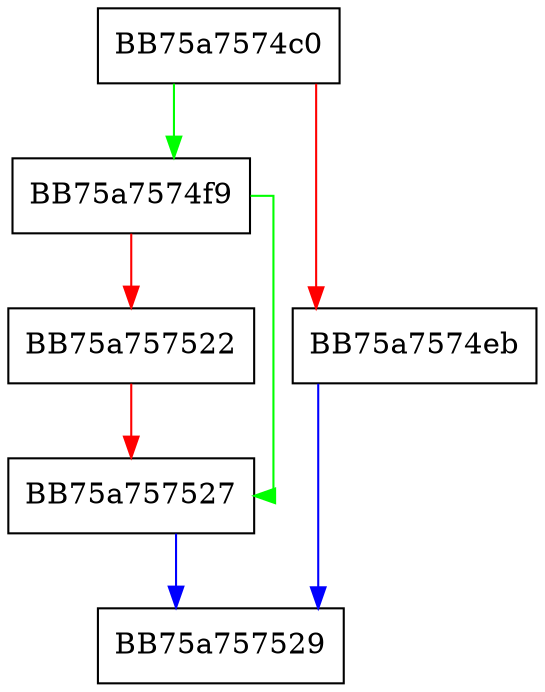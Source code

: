 digraph SupportsInvolvedDocument {
  node [shape="box"];
  graph [splines=ortho];
  BB75a7574c0 -> BB75a7574f9 [color="green"];
  BB75a7574c0 -> BB75a7574eb [color="red"];
  BB75a7574eb -> BB75a757529 [color="blue"];
  BB75a7574f9 -> BB75a757527 [color="green"];
  BB75a7574f9 -> BB75a757522 [color="red"];
  BB75a757522 -> BB75a757527 [color="red"];
  BB75a757527 -> BB75a757529 [color="blue"];
}
